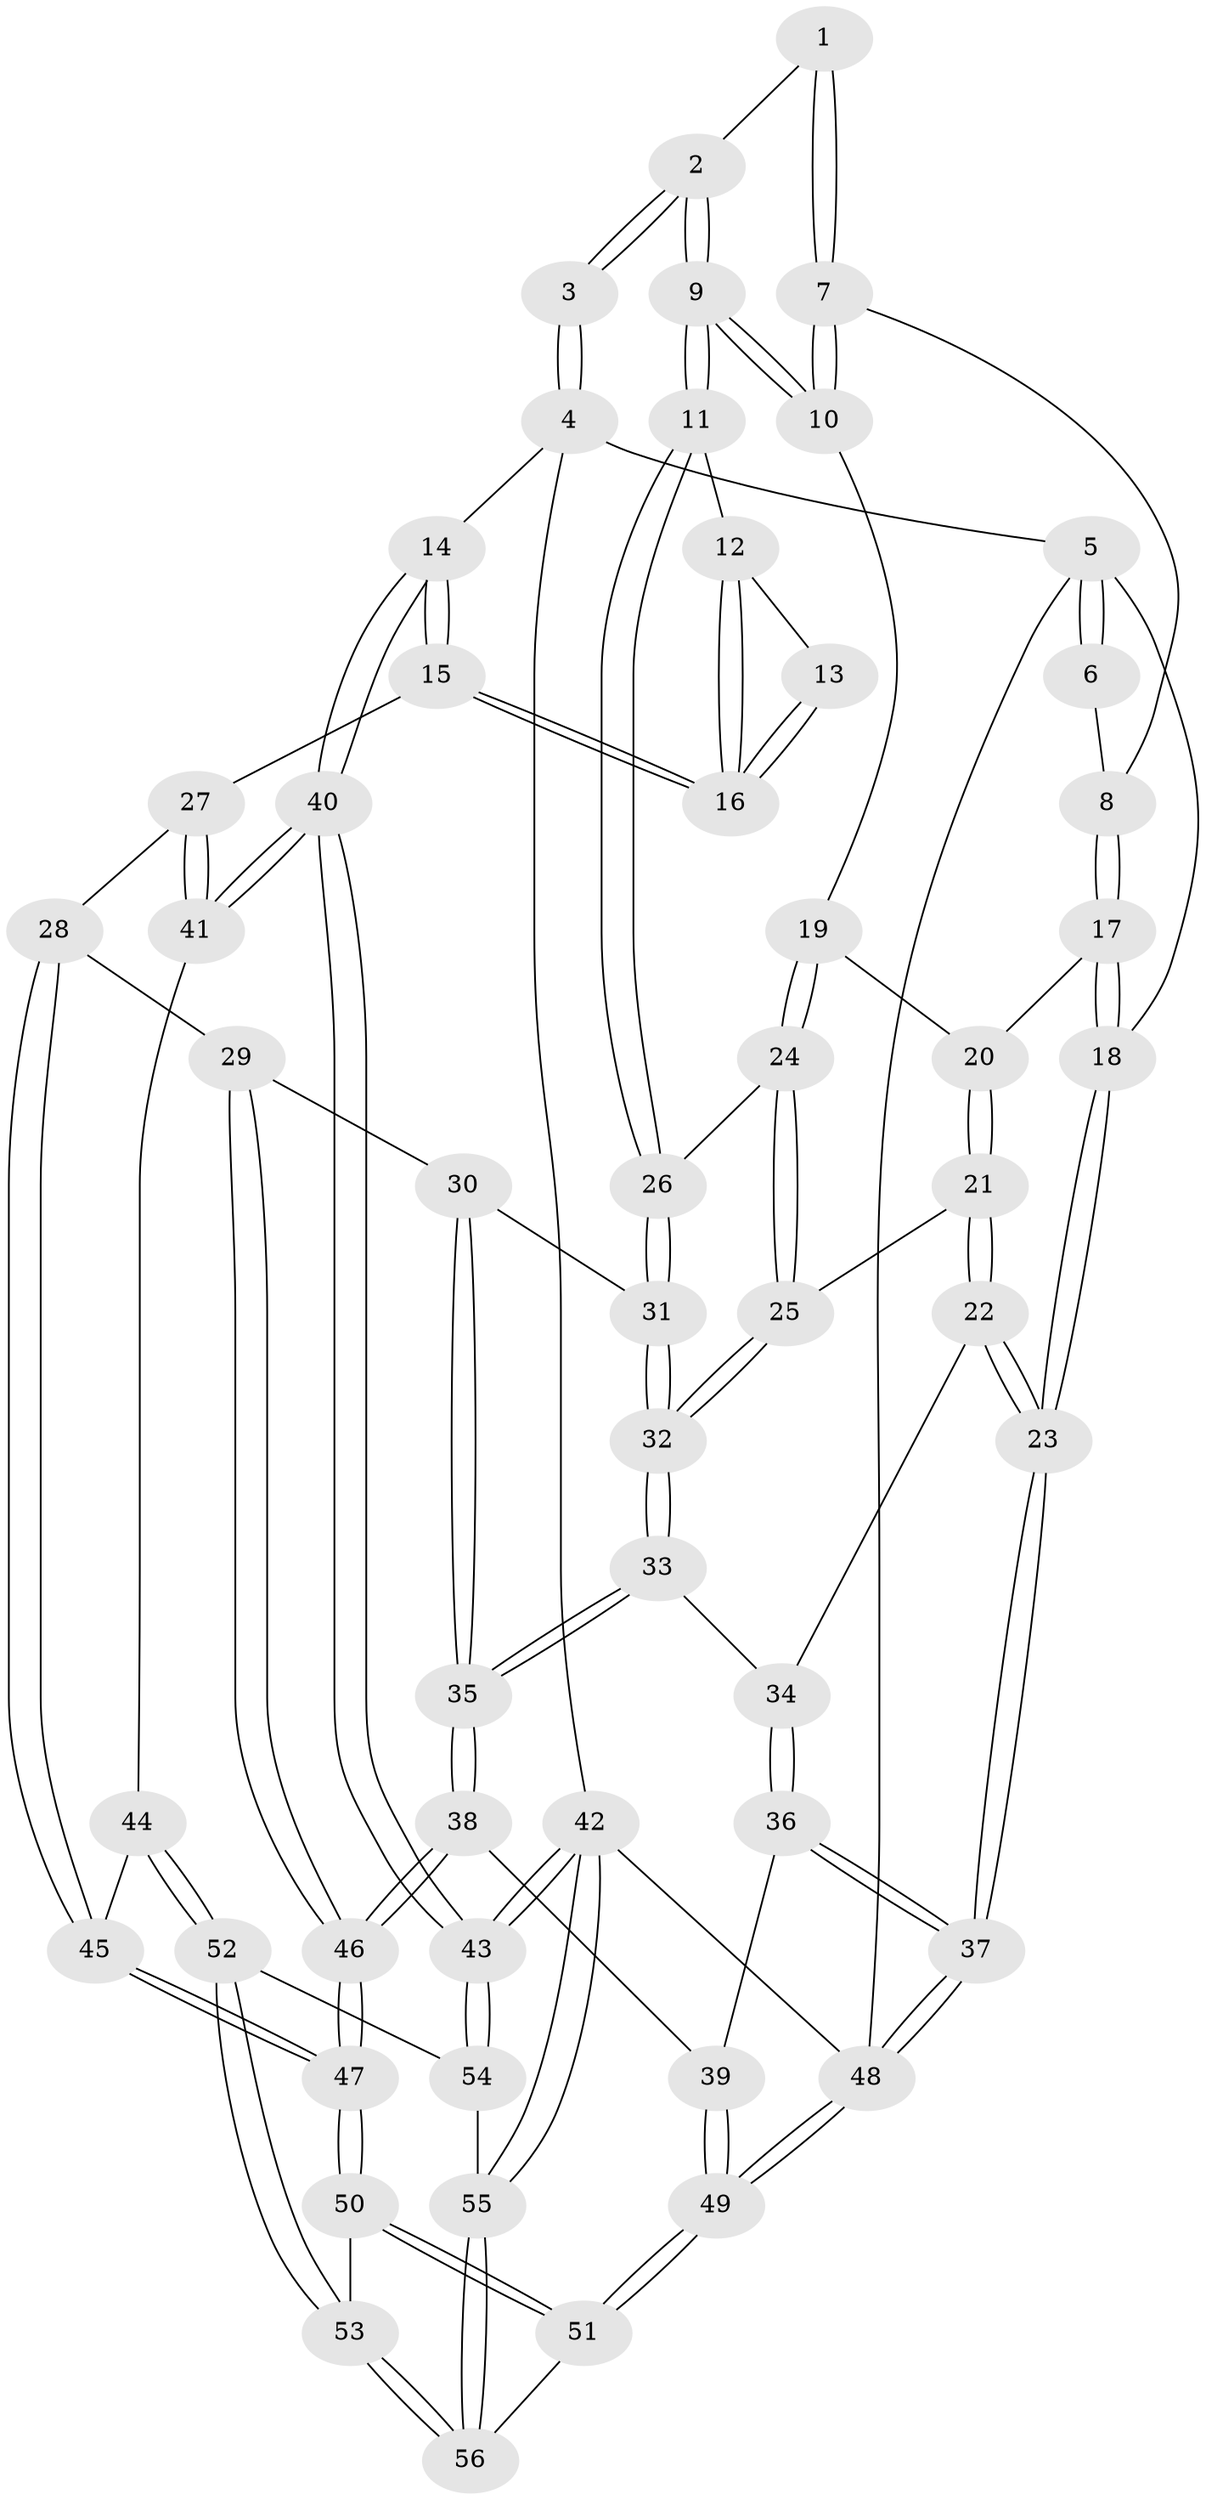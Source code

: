 // coarse degree distribution, {3: 0.4117647058823529, 6: 0.11764705882352941, 4: 0.23529411764705882, 5: 0.058823529411764705, 2: 0.17647058823529413}
// Generated by graph-tools (version 1.1) at 2025/54/03/04/25 22:54:45]
// undirected, 56 vertices, 137 edges
graph export_dot {
  node [color=gray90,style=filled];
  1 [pos="+0.033520513025711275+0"];
  2 [pos="+0.3886071203847376+0"];
  3 [pos="+1+0"];
  4 [pos="+1+0"];
  5 [pos="+0+0"];
  6 [pos="+0.01430244042796112+0"];
  7 [pos="+0.2393394148628463+0.14502594976603356"];
  8 [pos="+0.11424493802820819+0.14888917274178695"];
  9 [pos="+0.426976375115311+0.16230089745438325"];
  10 [pos="+0.3768584039902221+0.16554655391687528"];
  11 [pos="+0.42826152775142506+0.16391370541643566"];
  12 [pos="+0.565657218188395+0.20233831226638296"];
  13 [pos="+0.8059910033063746+0"];
  14 [pos="+1+0.29632712435872977"];
  15 [pos="+0.750403399457633+0.3858312665101847"];
  16 [pos="+0.7381868786948256+0.37158590568281497"];
  17 [pos="+0.09867264956501086+0.16894232312828225"];
  18 [pos="+0+0.21622877683417516"];
  19 [pos="+0.19163814836741358+0.2799252055771081"];
  20 [pos="+0.11181129217487691+0.24056690032760952"];
  21 [pos="+0.05626226053339579+0.3752534358705912"];
  22 [pos="+0.029180139590493172+0.38775659297041054"];
  23 [pos="+0+0.4679346914394686"];
  24 [pos="+0.20027660847354378+0.3948232018081262"];
  25 [pos="+0.19927034277275546+0.39573832441126394"];
  26 [pos="+0.36856029227051856+0.3412891518271815"];
  27 [pos="+0.7408192880090124+0.4060794368286455"];
  28 [pos="+0.7074552067998751+0.4404758056695972"];
  29 [pos="+0.6396938951387732+0.5037508982029613"];
  30 [pos="+0.40995839248198085+0.4667034592650452"];
  31 [pos="+0.39306834808347596+0.4315689680449606"];
  32 [pos="+0.2100025916101035+0.4984885959048931"];
  33 [pos="+0.20716513745060713+0.5190673499075995"];
  34 [pos="+0.18531374267355452+0.534457949966493"];
  35 [pos="+0.3525004678337862+0.5972506567553663"];
  36 [pos="+0.16960614658005552+0.5490712646130367"];
  37 [pos="+0+0.7274934647178959"];
  38 [pos="+0.36965798798512944+0.6920350082367435"];
  39 [pos="+0.27966170222822284+0.7535329876430563"];
  40 [pos="+1+0.6516963898929943"];
  41 [pos="+0.885271217094677+0.7304618238023223"];
  42 [pos="+1+1"];
  43 [pos="+1+1"];
  44 [pos="+0.8457118407148377+0.7724597146607075"];
  45 [pos="+0.7782799458988827+0.7698259962027656"];
  46 [pos="+0.5640375121064544+0.7427844879094395"];
  47 [pos="+0.5848605406527099+0.778930597599626"];
  48 [pos="+0+1"];
  49 [pos="+0+1"];
  50 [pos="+0.5829605854774127+0.7962190761280328"];
  51 [pos="+0.1004999484790038+1"];
  52 [pos="+0.8463001898443695+0.7755122882926364"];
  53 [pos="+0.6823888514465121+1"];
  54 [pos="+0.8464666866791968+0.775844254816536"];
  55 [pos="+0.9714457995468947+1"];
  56 [pos="+0.6897575654936122+1"];
  1 -- 2;
  1 -- 7;
  1 -- 7;
  2 -- 3;
  2 -- 3;
  2 -- 9;
  2 -- 9;
  3 -- 4;
  3 -- 4;
  4 -- 5;
  4 -- 14;
  4 -- 42;
  5 -- 6;
  5 -- 6;
  5 -- 18;
  5 -- 48;
  6 -- 8;
  7 -- 8;
  7 -- 10;
  7 -- 10;
  8 -- 17;
  8 -- 17;
  9 -- 10;
  9 -- 10;
  9 -- 11;
  9 -- 11;
  10 -- 19;
  11 -- 12;
  11 -- 26;
  11 -- 26;
  12 -- 13;
  12 -- 16;
  12 -- 16;
  13 -- 16;
  13 -- 16;
  14 -- 15;
  14 -- 15;
  14 -- 40;
  14 -- 40;
  15 -- 16;
  15 -- 16;
  15 -- 27;
  17 -- 18;
  17 -- 18;
  17 -- 20;
  18 -- 23;
  18 -- 23;
  19 -- 20;
  19 -- 24;
  19 -- 24;
  20 -- 21;
  20 -- 21;
  21 -- 22;
  21 -- 22;
  21 -- 25;
  22 -- 23;
  22 -- 23;
  22 -- 34;
  23 -- 37;
  23 -- 37;
  24 -- 25;
  24 -- 25;
  24 -- 26;
  25 -- 32;
  25 -- 32;
  26 -- 31;
  26 -- 31;
  27 -- 28;
  27 -- 41;
  27 -- 41;
  28 -- 29;
  28 -- 45;
  28 -- 45;
  29 -- 30;
  29 -- 46;
  29 -- 46;
  30 -- 31;
  30 -- 35;
  30 -- 35;
  31 -- 32;
  31 -- 32;
  32 -- 33;
  32 -- 33;
  33 -- 34;
  33 -- 35;
  33 -- 35;
  34 -- 36;
  34 -- 36;
  35 -- 38;
  35 -- 38;
  36 -- 37;
  36 -- 37;
  36 -- 39;
  37 -- 48;
  37 -- 48;
  38 -- 39;
  38 -- 46;
  38 -- 46;
  39 -- 49;
  39 -- 49;
  40 -- 41;
  40 -- 41;
  40 -- 43;
  40 -- 43;
  41 -- 44;
  42 -- 43;
  42 -- 43;
  42 -- 55;
  42 -- 55;
  42 -- 48;
  43 -- 54;
  43 -- 54;
  44 -- 45;
  44 -- 52;
  44 -- 52;
  45 -- 47;
  45 -- 47;
  46 -- 47;
  46 -- 47;
  47 -- 50;
  47 -- 50;
  48 -- 49;
  48 -- 49;
  49 -- 51;
  49 -- 51;
  50 -- 51;
  50 -- 51;
  50 -- 53;
  51 -- 56;
  52 -- 53;
  52 -- 53;
  52 -- 54;
  53 -- 56;
  53 -- 56;
  54 -- 55;
  55 -- 56;
  55 -- 56;
}
